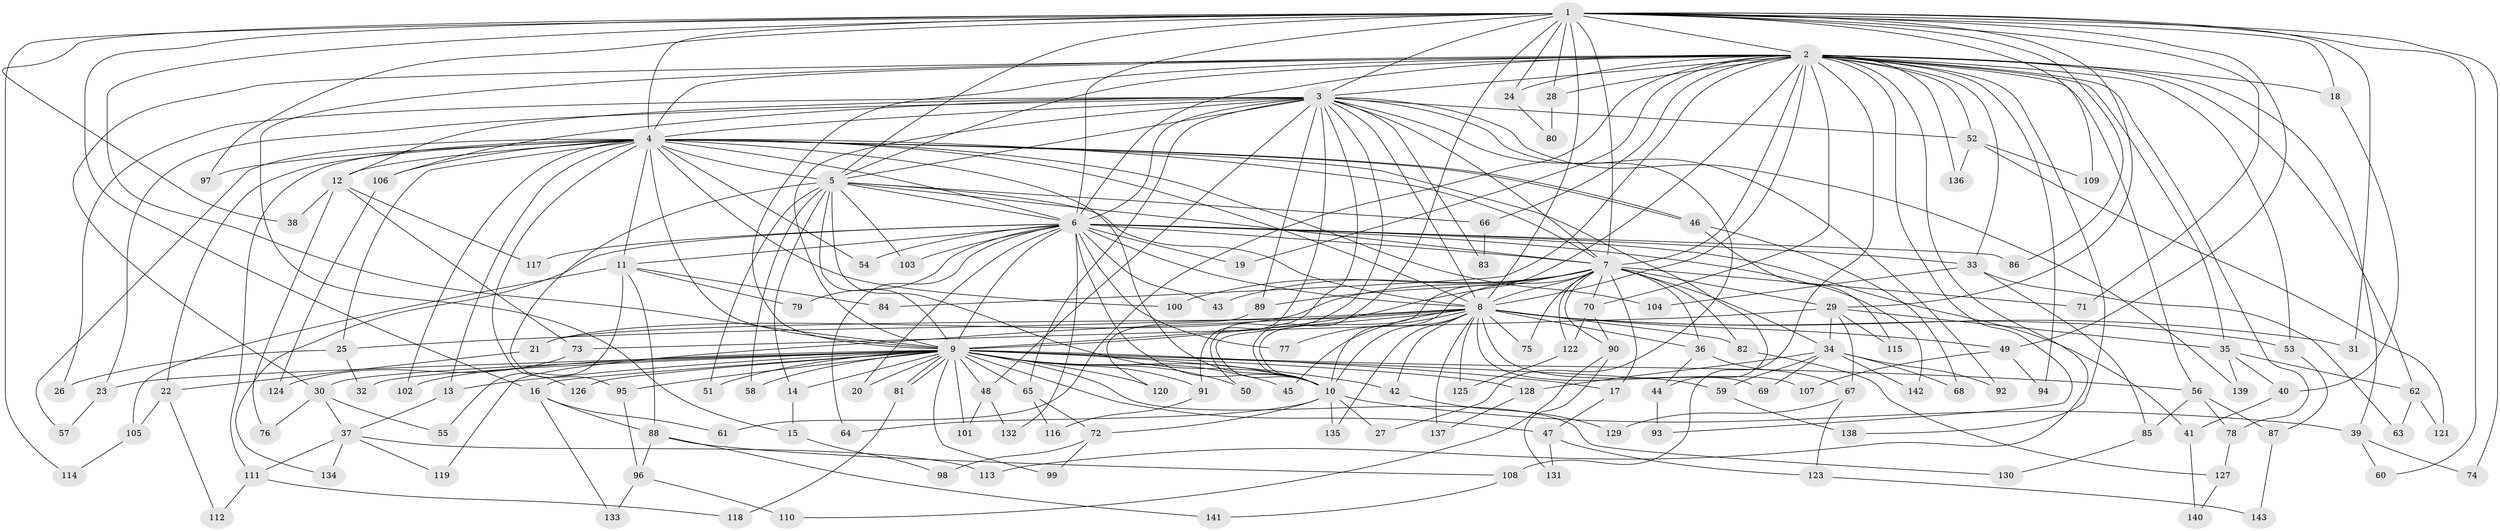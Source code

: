// coarse degree distribution, {29: 0.011764705882352941, 28: 0.011764705882352941, 25: 0.011764705882352941, 32: 0.011764705882352941, 2: 0.6352941176470588, 4: 0.09411764705882353, 3: 0.08235294117647059, 1: 0.03529411764705882, 6: 0.023529411764705882, 10: 0.011764705882352941, 13: 0.011764705882352941, 5: 0.03529411764705882, 8: 0.023529411764705882}
// Generated by graph-tools (version 1.1) at 2025/49/03/04/25 21:49:28]
// undirected, 143 vertices, 311 edges
graph export_dot {
graph [start="1"]
  node [color=gray90,style=filled];
  1;
  2;
  3;
  4;
  5;
  6;
  7;
  8;
  9;
  10;
  11;
  12;
  13;
  14;
  15;
  16;
  17;
  18;
  19;
  20;
  21;
  22;
  23;
  24;
  25;
  26;
  27;
  28;
  29;
  30;
  31;
  32;
  33;
  34;
  35;
  36;
  37;
  38;
  39;
  40;
  41;
  42;
  43;
  44;
  45;
  46;
  47;
  48;
  49;
  50;
  51;
  52;
  53;
  54;
  55;
  56;
  57;
  58;
  59;
  60;
  61;
  62;
  63;
  64;
  65;
  66;
  67;
  68;
  69;
  70;
  71;
  72;
  73;
  74;
  75;
  76;
  77;
  78;
  79;
  80;
  81;
  82;
  83;
  84;
  85;
  86;
  87;
  88;
  89;
  90;
  91;
  92;
  93;
  94;
  95;
  96;
  97;
  98;
  99;
  100;
  101;
  102;
  103;
  104;
  105;
  106;
  107;
  108;
  109;
  110;
  111;
  112;
  113;
  114;
  115;
  116;
  117;
  118;
  119;
  120;
  121;
  122;
  123;
  124;
  125;
  126;
  127;
  128;
  129;
  130;
  131;
  132;
  133;
  134;
  135;
  136;
  137;
  138;
  139;
  140;
  141;
  142;
  143;
  1 -- 2;
  1 -- 3;
  1 -- 4;
  1 -- 5;
  1 -- 6;
  1 -- 7;
  1 -- 8;
  1 -- 9;
  1 -- 10;
  1 -- 16;
  1 -- 18;
  1 -- 24;
  1 -- 28;
  1 -- 29;
  1 -- 31;
  1 -- 38;
  1 -- 49;
  1 -- 60;
  1 -- 71;
  1 -- 74;
  1 -- 86;
  1 -- 97;
  1 -- 109;
  1 -- 114;
  2 -- 3;
  2 -- 4;
  2 -- 5;
  2 -- 6;
  2 -- 7;
  2 -- 8;
  2 -- 9;
  2 -- 10;
  2 -- 15;
  2 -- 18;
  2 -- 19;
  2 -- 24;
  2 -- 28;
  2 -- 30;
  2 -- 33;
  2 -- 35;
  2 -- 39;
  2 -- 52;
  2 -- 53;
  2 -- 56;
  2 -- 61;
  2 -- 62;
  2 -- 66;
  2 -- 70;
  2 -- 78;
  2 -- 84;
  2 -- 93;
  2 -- 94;
  2 -- 108;
  2 -- 113;
  2 -- 136;
  2 -- 138;
  3 -- 4;
  3 -- 5;
  3 -- 6;
  3 -- 7;
  3 -- 8;
  3 -- 9;
  3 -- 10;
  3 -- 12;
  3 -- 23;
  3 -- 26;
  3 -- 27;
  3 -- 48;
  3 -- 50;
  3 -- 52;
  3 -- 65;
  3 -- 83;
  3 -- 89;
  3 -- 91;
  3 -- 92;
  3 -- 106;
  3 -- 139;
  4 -- 5;
  4 -- 6;
  4 -- 7;
  4 -- 8;
  4 -- 9;
  4 -- 10;
  4 -- 11;
  4 -- 12;
  4 -- 13;
  4 -- 22;
  4 -- 25;
  4 -- 44;
  4 -- 46;
  4 -- 46;
  4 -- 54;
  4 -- 57;
  4 -- 97;
  4 -- 100;
  4 -- 102;
  4 -- 104;
  4 -- 106;
  4 -- 111;
  4 -- 126;
  5 -- 6;
  5 -- 7;
  5 -- 8;
  5 -- 9;
  5 -- 10;
  5 -- 14;
  5 -- 51;
  5 -- 58;
  5 -- 66;
  5 -- 95;
  5 -- 103;
  6 -- 7;
  6 -- 8;
  6 -- 9;
  6 -- 10;
  6 -- 11;
  6 -- 19;
  6 -- 20;
  6 -- 33;
  6 -- 41;
  6 -- 43;
  6 -- 54;
  6 -- 64;
  6 -- 77;
  6 -- 79;
  6 -- 86;
  6 -- 103;
  6 -- 117;
  6 -- 132;
  6 -- 134;
  6 -- 142;
  7 -- 8;
  7 -- 9;
  7 -- 10;
  7 -- 17;
  7 -- 21;
  7 -- 29;
  7 -- 34;
  7 -- 36;
  7 -- 43;
  7 -- 70;
  7 -- 71;
  7 -- 75;
  7 -- 82;
  7 -- 89;
  7 -- 90;
  7 -- 100;
  7 -- 122;
  8 -- 9;
  8 -- 10;
  8 -- 21;
  8 -- 25;
  8 -- 31;
  8 -- 36;
  8 -- 42;
  8 -- 45;
  8 -- 49;
  8 -- 53;
  8 -- 69;
  8 -- 75;
  8 -- 77;
  8 -- 82;
  8 -- 107;
  8 -- 119;
  8 -- 125;
  8 -- 135;
  8 -- 137;
  9 -- 10;
  9 -- 13;
  9 -- 14;
  9 -- 16;
  9 -- 17;
  9 -- 20;
  9 -- 23;
  9 -- 30;
  9 -- 32;
  9 -- 42;
  9 -- 45;
  9 -- 47;
  9 -- 48;
  9 -- 50;
  9 -- 51;
  9 -- 56;
  9 -- 58;
  9 -- 59;
  9 -- 65;
  9 -- 81;
  9 -- 81;
  9 -- 91;
  9 -- 95;
  9 -- 99;
  9 -- 101;
  9 -- 102;
  9 -- 120;
  9 -- 126;
  9 -- 128;
  9 -- 130;
  10 -- 27;
  10 -- 39;
  10 -- 64;
  10 -- 72;
  10 -- 135;
  11 -- 55;
  11 -- 79;
  11 -- 84;
  11 -- 88;
  11 -- 105;
  12 -- 38;
  12 -- 73;
  12 -- 76;
  12 -- 117;
  13 -- 37;
  14 -- 15;
  15 -- 98;
  16 -- 61;
  16 -- 88;
  16 -- 133;
  17 -- 47;
  18 -- 40;
  21 -- 22;
  22 -- 105;
  22 -- 112;
  23 -- 57;
  24 -- 80;
  25 -- 26;
  25 -- 32;
  28 -- 80;
  29 -- 34;
  29 -- 35;
  29 -- 67;
  29 -- 73;
  29 -- 115;
  30 -- 37;
  30 -- 55;
  30 -- 76;
  33 -- 63;
  33 -- 85;
  33 -- 104;
  34 -- 59;
  34 -- 68;
  34 -- 69;
  34 -- 92;
  34 -- 128;
  34 -- 142;
  35 -- 40;
  35 -- 62;
  35 -- 139;
  36 -- 44;
  36 -- 67;
  37 -- 111;
  37 -- 113;
  37 -- 119;
  37 -- 134;
  39 -- 60;
  39 -- 74;
  40 -- 41;
  41 -- 140;
  42 -- 129;
  44 -- 93;
  46 -- 68;
  46 -- 115;
  47 -- 123;
  47 -- 131;
  48 -- 101;
  48 -- 132;
  49 -- 94;
  49 -- 107;
  52 -- 109;
  52 -- 121;
  52 -- 136;
  53 -- 87;
  56 -- 78;
  56 -- 85;
  56 -- 87;
  59 -- 138;
  62 -- 63;
  62 -- 121;
  65 -- 72;
  65 -- 116;
  66 -- 83;
  67 -- 123;
  67 -- 129;
  70 -- 90;
  70 -- 122;
  72 -- 98;
  72 -- 99;
  73 -- 124;
  78 -- 127;
  81 -- 118;
  82 -- 127;
  85 -- 130;
  87 -- 143;
  88 -- 96;
  88 -- 108;
  88 -- 141;
  89 -- 120;
  90 -- 110;
  90 -- 131;
  91 -- 116;
  95 -- 96;
  96 -- 110;
  96 -- 133;
  105 -- 114;
  106 -- 124;
  108 -- 141;
  111 -- 112;
  111 -- 118;
  122 -- 125;
  123 -- 143;
  127 -- 140;
  128 -- 137;
}
